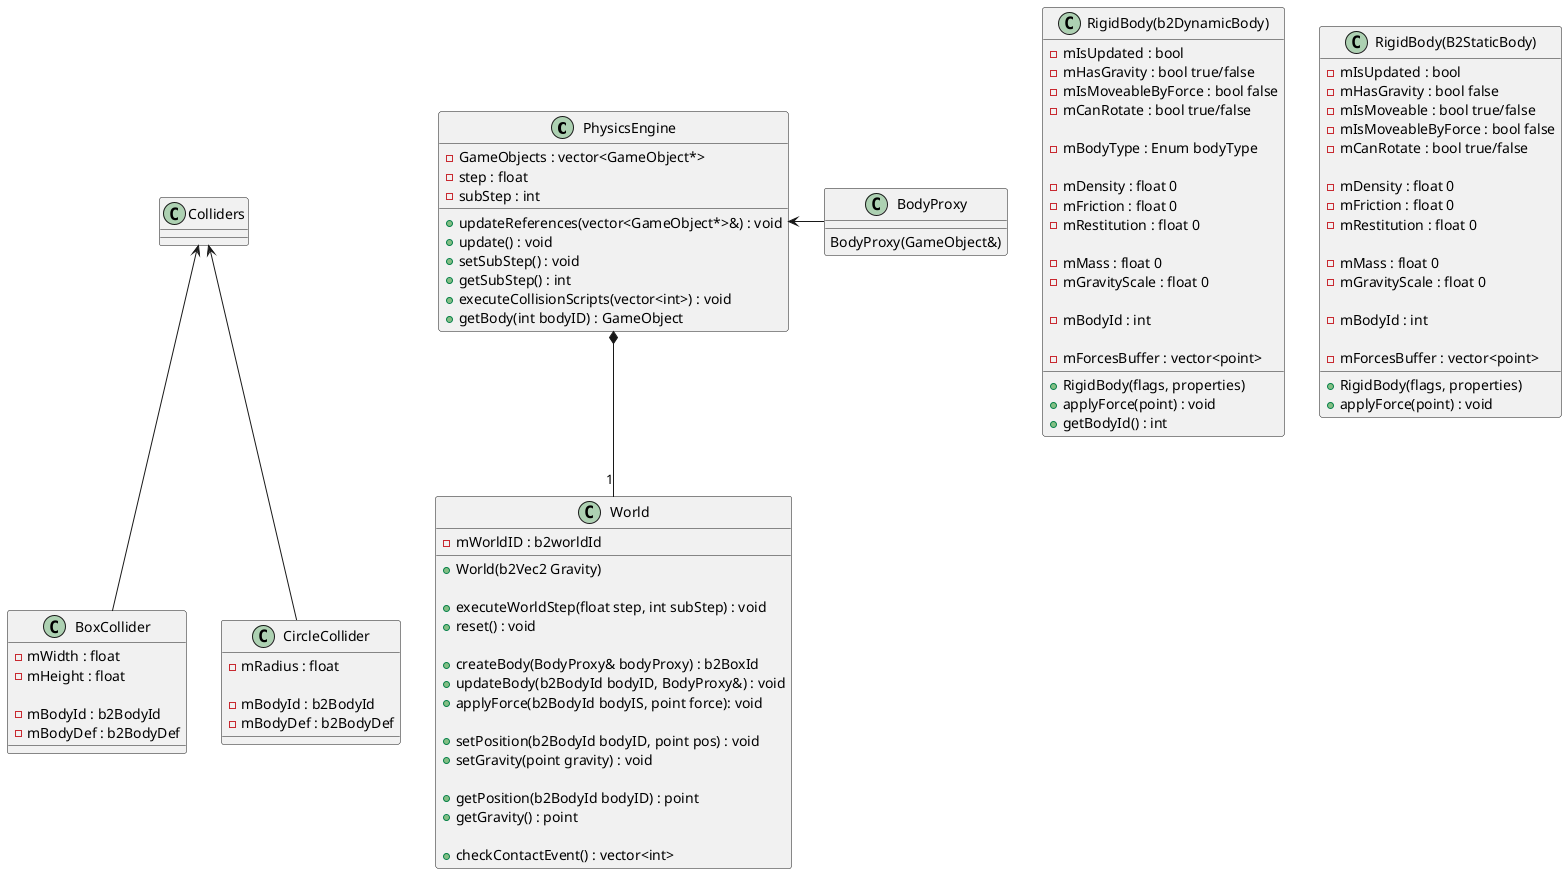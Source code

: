 @startuml

class PhysicsEngine {

    + updateReferences(vector<GameObject*>&) : void
    + update() : void
    + setSubStep() : void
    + getSubStep() : int
    + executeCollisionScripts(vector<int>) : void
    + getBody(int bodyID) : GameObject

    - GameObjects : vector<GameObject*>
    - step : float
    - subStep : int

}

class BodyProxy {
    BodyProxy(GameObject&)
}

class World {

    + World(b2Vec2 Gravity)

    + executeWorldStep(float step, int subStep) : void
    + reset() : void

    + createBody(BodyProxy& bodyProxy) : b2BoxId
    + updateBody(b2BodyId bodyID, BodyProxy&) : void
    + applyForce(b2BodyId bodyIS, point force): void

    + setPosition(b2BodyId bodyID, point pos) : void
    + setGravity(point gravity) : void

    + getPosition(b2BodyId bodyID) : point
    + getGravity() : point

    + checkContactEvent() : vector<int>

    - mWorldID : b2worldId
}

class Colliders {

}

class BoxCollider {

    - mWidth : float
    - mHeight : float

    - mBodyId : b2BodyId
    - mBodyDef : b2BodyDef

}

class CircleCollider {

    - mRadius : float

    - mBodyId : b2BodyId
    - mBodyDef : b2BodyDef
}

class RigidBody(b2DynamicBody) {

    + RigidBody(flags, properties)
    + applyForce(point) : void
    + getBodyId() : int

    ' SETTERS AND GETTERS FOR MEMBERS
    - mIsUpdated : bool
    - mHasGravity : bool true/false
    - mIsMoveableByForce : bool false
    - mCanRotate : bool true/false

    - mBodyType : Enum bodyType

    - mDensity : float 0
    - mFriction : float 0
    - mRestitution : float 0

    - mMass : float 0
    - mGravityScale : float 0

    - mBodyId : int

    - mForcesBuffer : vector<point>
}
class RigidBody(B2StaticBody) {

    + RigidBody(flags, properties)
    + applyForce(point) : void

    ' SETTERS AND GETTERS FOR MEMBERS
    - mIsUpdated : bool
    - mHasGravity : bool false
    - mIsMoveable : bool true/false
    - mIsMoveableByForce : bool false
    - mCanRotate : bool true/false

    - mDensity : float 0
    - mFriction : float 0
    - mRestitution : float 0

    - mMass : float 0
    - mGravityScale : float 0

    - mBodyId : int

    - mForcesBuffer : vector<point>
}

' class ContactListener {
'     
'     + setContactList(b2WorldId) : void
'     + getBeginCollisions() : vector<b2BodyId> bodies
'     + getEndCollisions() : vector<b2BodyId> bodies
'
'     - mContactList : b2ContactEvents
'
' }

' CONNECTIONS

PhysicsEngine *-- "1" World
BodyProxy -left-> PhysicsEngine
'ContactListener -right-> PhysicsEngine

'b2ContactListener -right-> ContactListener

BoxCollider -up-> Colliders
CircleCollider -up-> Colliders


' check oncollide events van game objecten
' collisions uitlezen via contact array
' maak functie die body id terug kan leiden naar game object
@enduml

